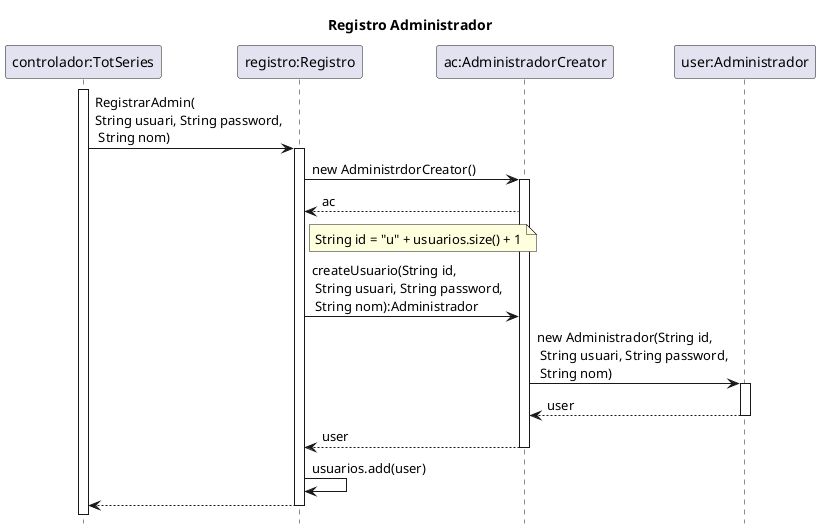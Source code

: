 @startuml
title		Registro Administrador
hide	footbox

participant "controlador:TotSeries" as totseries
participant "registro:Registro" as registro

participant "ac:AdministradorCreator" as ac
participant "user:Administrador" as user


activate totseries
totseries -> registro :RegistrarAdmin(\nString usuari, String password,\n String nom)
activate registro
registro ->ac: new AdministrdorCreator()
activate ac
ac --> registro: ac
note right registro
    String id = "u" + usuarios.size() + 1
end note

registro -> ac: createUsuario(String id,\n String usuari, String password,\n String nom):Administrador

ac -> user: new Administrador(String id,\n String usuari, String password,\n String nom)
activate user
user -->ac: user
deactivate user
ac --> registro: user
deactivate ac
registro ->registro: usuarios.add(user)
registro --> totseries
deactivate registro
    
@enduml